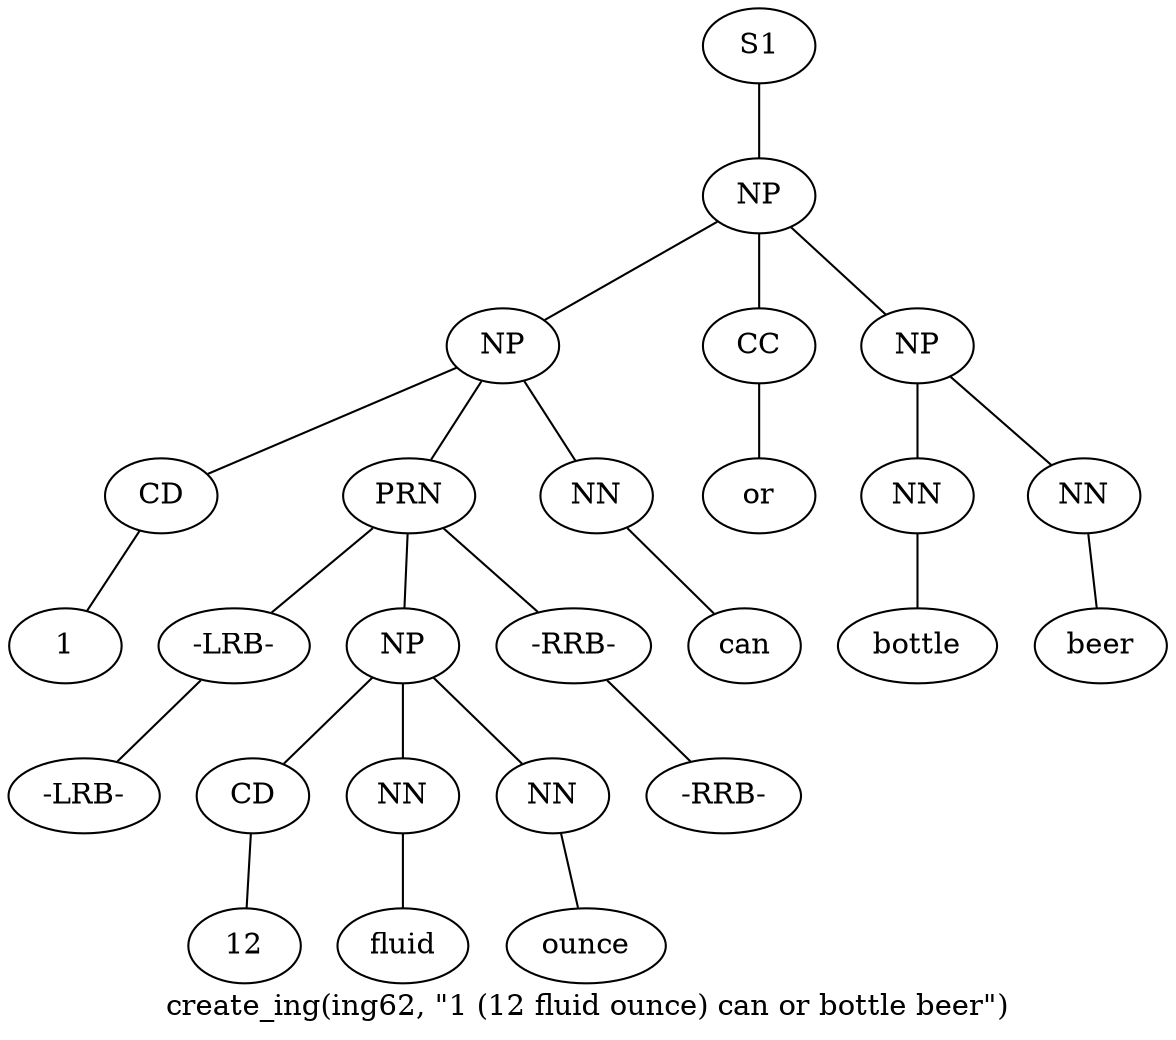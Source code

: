 graph SyntaxGraph {
	label = "create_ing(ing62, \"1 (12 fluid ounce) can or bottle beer\")";
	Node0 [label="S1"];
	Node1 [label="NP"];
	Node2 [label="NP"];
	Node3 [label="CD"];
	Node4 [label="1"];
	Node5 [label="PRN"];
	Node6 [label="-LRB-"];
	Node7 [label="-LRB-"];
	Node8 [label="NP"];
	Node9 [label="CD"];
	Node10 [label="12"];
	Node11 [label="NN"];
	Node12 [label="fluid"];
	Node13 [label="NN"];
	Node14 [label="ounce"];
	Node15 [label="-RRB-"];
	Node16 [label="-RRB-"];
	Node17 [label="NN"];
	Node18 [label="can"];
	Node19 [label="CC"];
	Node20 [label="or"];
	Node21 [label="NP"];
	Node22 [label="NN"];
	Node23 [label="bottle"];
	Node24 [label="NN"];
	Node25 [label="beer"];

	Node0 -- Node1;
	Node1 -- Node2;
	Node1 -- Node19;
	Node1 -- Node21;
	Node2 -- Node3;
	Node2 -- Node5;
	Node2 -- Node17;
	Node3 -- Node4;
	Node5 -- Node6;
	Node5 -- Node8;
	Node5 -- Node15;
	Node6 -- Node7;
	Node8 -- Node9;
	Node8 -- Node11;
	Node8 -- Node13;
	Node9 -- Node10;
	Node11 -- Node12;
	Node13 -- Node14;
	Node15 -- Node16;
	Node17 -- Node18;
	Node19 -- Node20;
	Node21 -- Node22;
	Node21 -- Node24;
	Node22 -- Node23;
	Node24 -- Node25;
}